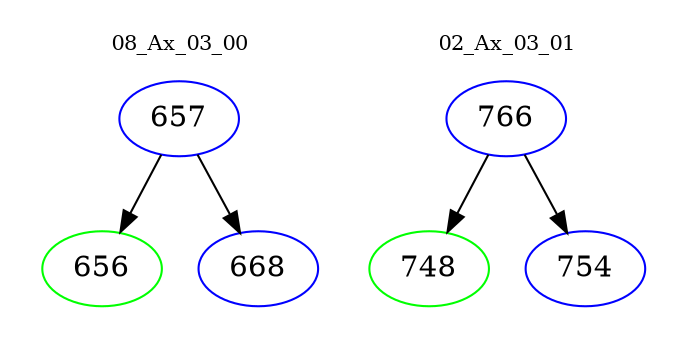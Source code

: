 digraph{
subgraph cluster_0 {
color = white
label = "08_Ax_03_00";
fontsize=10;
T0_657 [label="657", color="blue"]
T0_657 -> T0_656 [color="black"]
T0_656 [label="656", color="green"]
T0_657 -> T0_668 [color="black"]
T0_668 [label="668", color="blue"]
}
subgraph cluster_1 {
color = white
label = "02_Ax_03_01";
fontsize=10;
T1_766 [label="766", color="blue"]
T1_766 -> T1_748 [color="black"]
T1_748 [label="748", color="green"]
T1_766 -> T1_754 [color="black"]
T1_754 [label="754", color="blue"]
}
}
